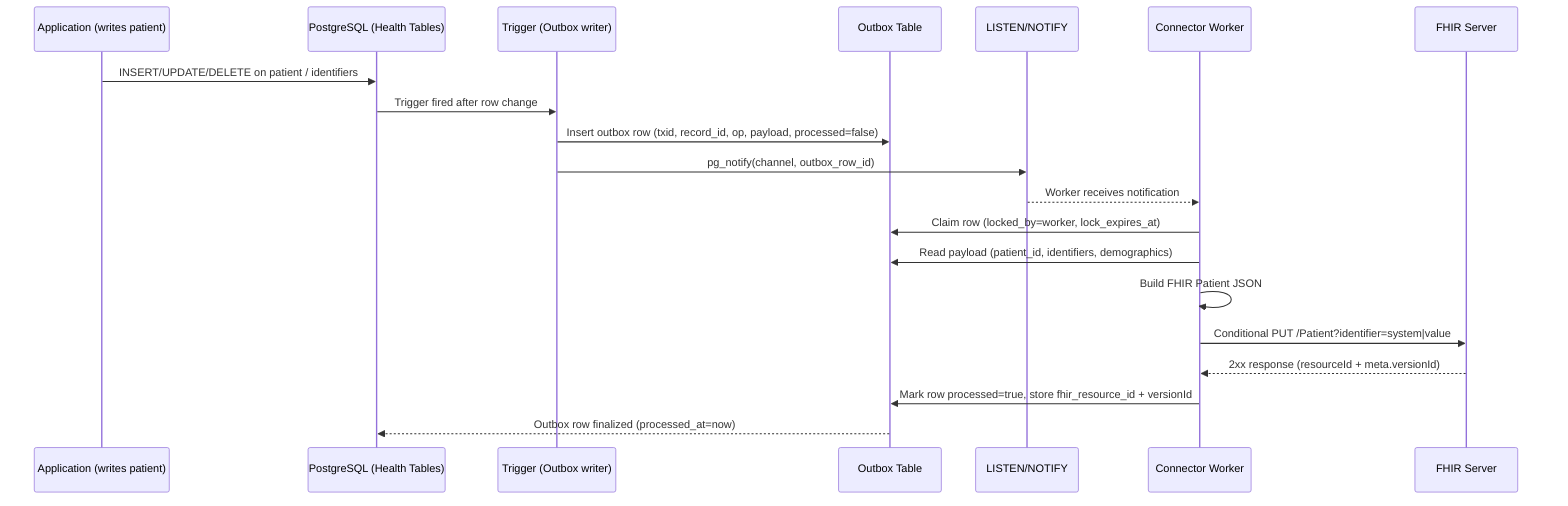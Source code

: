 sequenceDiagram
    participant App as Application (writes patient)
    participant DB as PostgreSQL (Health Tables)
    participant TRG as Trigger (Outbox writer)
    participant OUT as Outbox Table
    participant NOTIFY as LISTEN/NOTIFY
    participant W as Connector Worker
    participant FHIR as FHIR Server

    App->>DB: INSERT/UPDATE/DELETE on patient / identifiers
    DB->>TRG: Trigger fired after row change
    TRG->>OUT: Insert outbox row (txid, record_id, op, payload, processed=false)
    TRG->>NOTIFY: pg_notify(channel, outbox_row_id)

    NOTIFY-->>W: Worker receives notification
    W->>OUT: Claim row (locked_by=worker, lock_expires_at)
    W->>OUT: Read payload (patient_id, identifiers, demographics)
    W->>W: Build FHIR Patient JSON
    W->>FHIR: Conditional PUT /Patient?identifier=system|value
    FHIR-->>W: 2xx response (resourceId + meta.versionId)

    W->>OUT: Mark row processed=true, store fhir_resource_id + versionId
    OUT-->>DB: Outbox row finalized (processed_at=now)